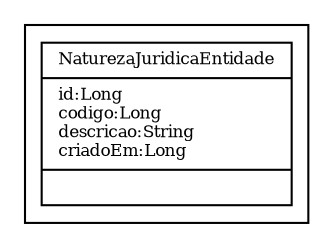 digraph G{
fontname = "Times-Roman"
fontsize = 8

node [
        fontname = "Times-Roman"
        fontsize = 8
        shape = "record"
]

edge [
        fontname = "Times-Roman"
        fontsize = 8
]

subgraph clusterNATUREZA_JURIDICA__RH
{
NaturezaJuridicaEntidade [label = "{NaturezaJuridicaEntidade|id:Long\lcodigo:Long\ldescricao:String\lcriadoEm:Long\l|\l}"]
}
}
